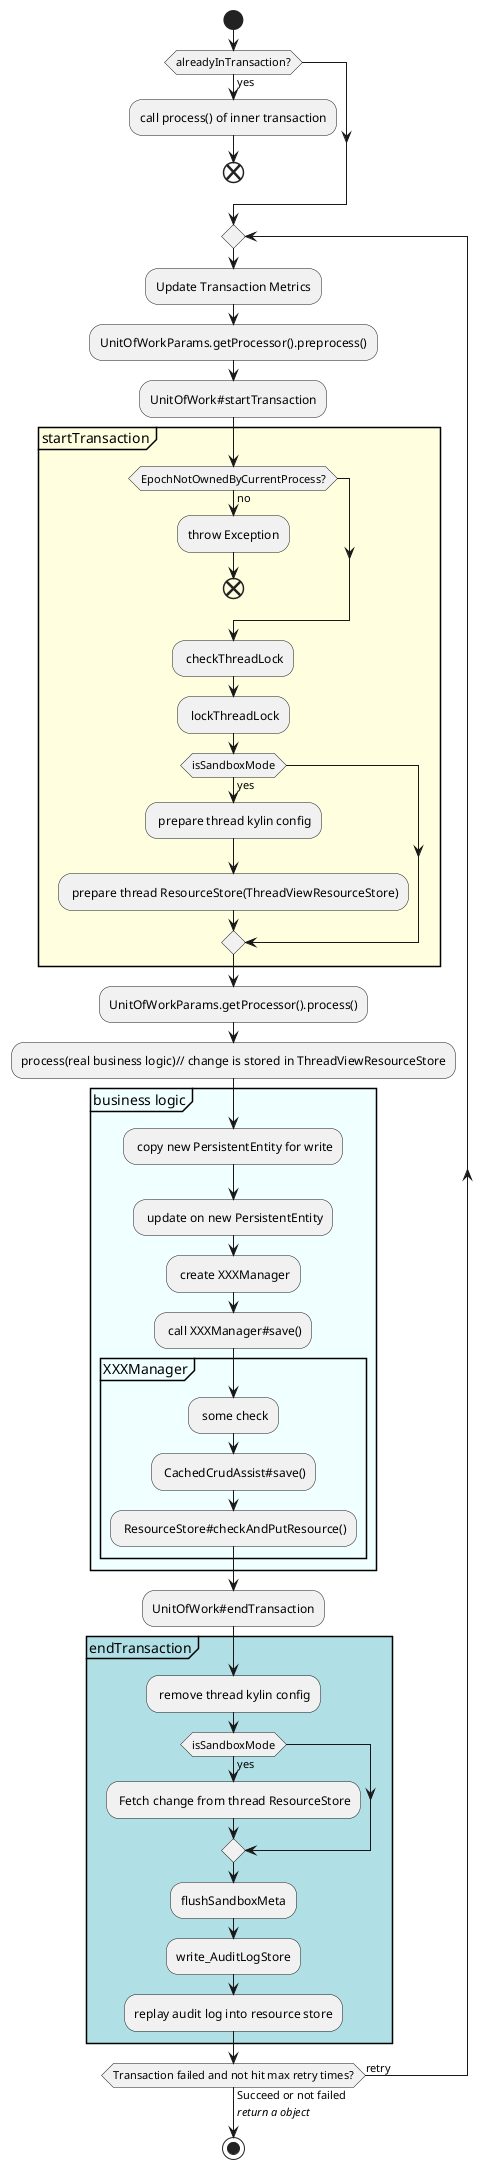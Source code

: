 @startuml

start

if (alreadyInTransaction?) then (yes)
    :call process() of inner transaction;
    end
endif

repeat
    :Update Transaction Metrics;
    :UnitOfWorkParams.getProcessor().preprocess();

	:UnitOfWork#startTransaction;
    partition #lightyellow "startTransaction" {
        if (EpochNotOwnedByCurrentProcess?) then (no)
            :throw Exception;
            end
        endif
        : checkThreadLock;
        : lockThreadLock;
        if(isSandboxMode) then (yes)
            : prepare thread kylin config;
            : prepare thread ResourceStore(ThreadViewResourceStore);
        endif
    }

	:UnitOfWorkParams.getProcessor().process();
    :process(real business logic)// change is stored in ThreadViewResourceStore;
    partition #azure "business logic" {
		: copy new PersistentEntity for write;
		: update on new PersistentEntity;
		: create XXXManager;
		: call XXXManager#save();
		partition "XXXManager" {
			: some check;
            : CachedCrudAssist#save();
            : ResourceStore#checkAndPutResource();
		}
    }


	:UnitOfWork#endTransaction;
    partition #powderblue "endTransaction" {
		: remove thread kylin config;
		if(isSandboxMode) then (yes)
			: Fetch change from thread ResourceStore;
        endif

        :flushSandboxMeta;
        :write_AuditLogStore;
        :replay audit log into resource store;

    }


repeat while (Transaction failed and not hit max retry times?) is (retry) not (Succeed or not failed)
    ->//return a object//;
stop

'autonumber 1.0
'doInTransactionWithRetry -> isAlreadyInTransaction
'
'isAlreadyInTransaction --> doInTransactionWithRetry
'
'doInTransactionWithRetry -> updateMetrics
'
'loop "Retry-transaction" [123]
'    autonumber 2.0
'    updateMetrics -> preProcess
'
'    group doTransaction []
'        autonumber 3.0
'        preProcess -> startTransaction
'
'        group startTransaction [hello]
'            startTransaction -> checkEpoch
'
'            checkEpoch -> fetchLock
'
'            fetchLock -> lock
'    end
'
'    lock -> process : 业务逻辑
'
'
'    process -> flushSandboxMeta
'
'    group endTransaction []
'        autonumber 4.0
'        flushSandboxMeta -> write_AuditLogStore
'
'        write_AuditLogStore -> write_Metastore
'   end
'
'end

@enduml